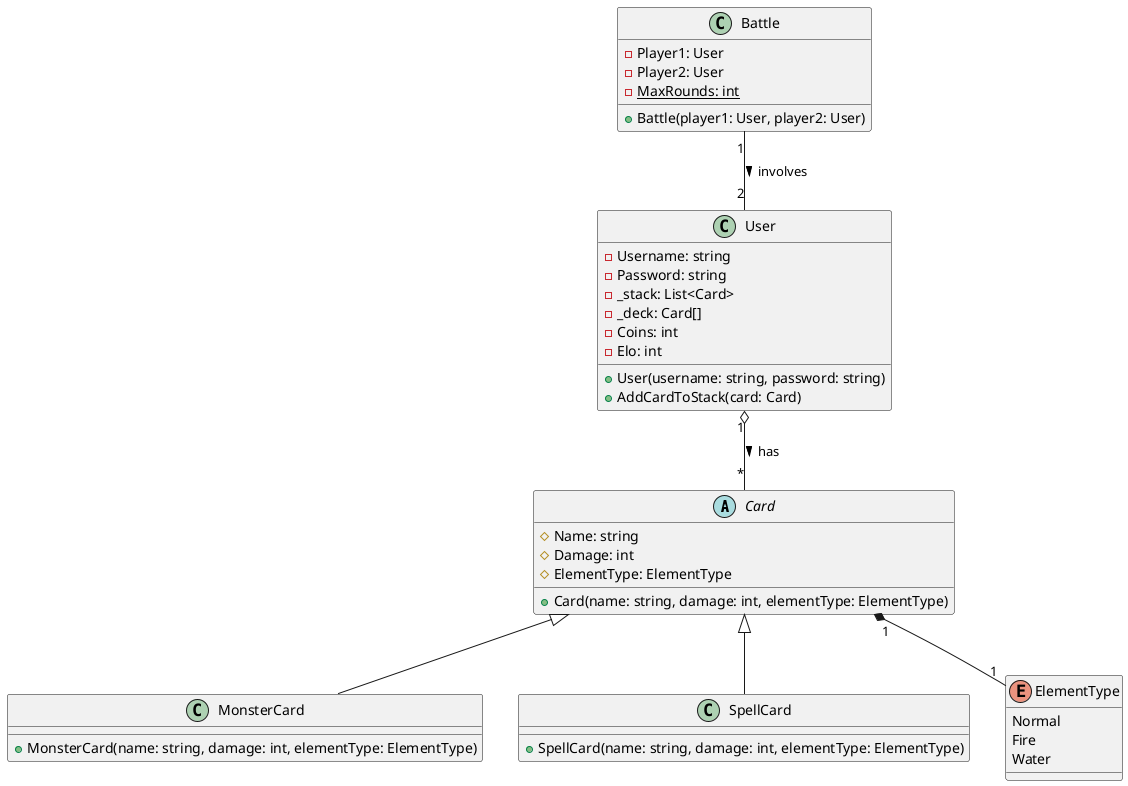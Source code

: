 @startuml
'https://plantuml.com/class-diagram

abstract class Card {
  # Name: string
  # Damage: int
  # ElementType: ElementType
  + Card(name: string, damage: int, elementType: ElementType)
}

class MonsterCard {
  + MonsterCard(name: string, damage: int, elementType: ElementType)
}

class SpellCard {
  + SpellCard(name: string, damage: int, elementType: ElementType)
}

class User {
  - Username: string
  - Password: string
  - _stack: List<Card>
  - _deck: Card[]
  - Coins: int
  - Elo: int
  + User(username: string, password: string)
  + AddCardToStack(card: Card)
}

class Battle {
  - Player1: User
  - Player2: User
  - {static} MaxRounds: int
  + Battle(player1: User, player2: User)
}

enum ElementType {
  Normal
  Fire
  Water
}

Card <|-- MonsterCard
Card <|-- SpellCard
Card "1" *-- "1" ElementType
User "1" o-- "*" Card : has >
Battle "1" -- "2" User : involves >
@enduml